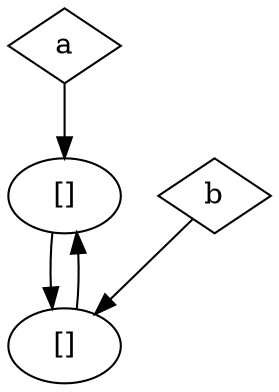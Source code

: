 digraph refs {

  a -> x
  y -> x
  x -> y
  b -> y

  a [shape=diamond]
  b [shape=diamond]
  x [label="[]"]
  y [label="[]"]
}

